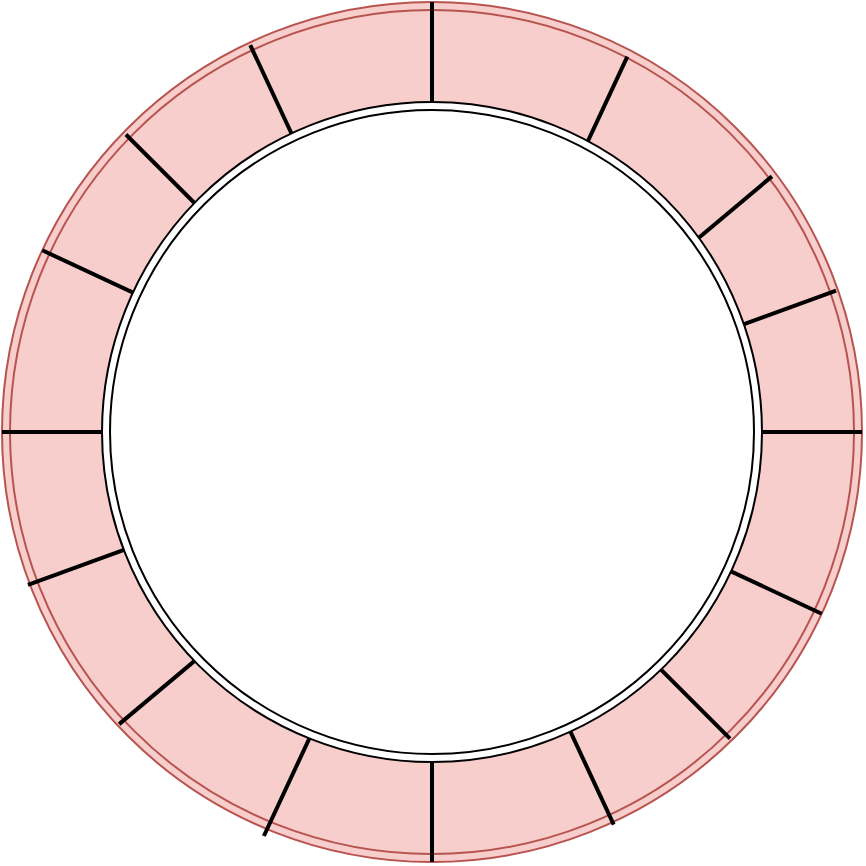 <mxfile version="18.0.1" type="github">
  <diagram id="tieOPCObs2kzdOx40AgM" name="第 1 页">
    <mxGraphModel dx="946" dy="558" grid="1" gridSize="10" guides="1" tooltips="1" connect="1" arrows="1" fold="1" page="1" pageScale="1" pageWidth="827" pageHeight="1169" math="0" shadow="0">
      <root>
        <mxCell id="0" />
        <mxCell id="1" parent="0" />
        <mxCell id="F6UNvPFck6a7faqFAtsi-1" value="" style="ellipse;shape=doubleEllipse;whiteSpace=wrap;html=1;aspect=fixed;fillColor=#f8cecc;strokeColor=#b85450;" vertex="1" parent="1">
          <mxGeometry x="270" y="50" width="430" height="430" as="geometry" />
        </mxCell>
        <mxCell id="F6UNvPFck6a7faqFAtsi-13" value="" style="line;strokeWidth=2;direction=south;html=1;rotation=50;" vertex="1" parent="1">
          <mxGeometry x="486.79" y="61.08" width="10" height="426.07" as="geometry" />
        </mxCell>
        <mxCell id="F6UNvPFck6a7faqFAtsi-14" value="" style="line;strokeWidth=2;direction=south;html=1;" vertex="1" parent="1">
          <mxGeometry x="480" y="50" width="10" height="430" as="geometry" />
        </mxCell>
        <mxCell id="F6UNvPFck6a7faqFAtsi-19" value="" style="line;strokeWidth=2;direction=south;html=1;rotation=90;" vertex="1" parent="1">
          <mxGeometry x="480" y="50" width="10" height="430" as="geometry" />
        </mxCell>
        <mxCell id="F6UNvPFck6a7faqFAtsi-16" value="" style="line;strokeWidth=2;direction=south;html=1;rotation=-25;" vertex="1" parent="1">
          <mxGeometry x="480" y="51.42" width="10" height="430" as="geometry" />
        </mxCell>
        <mxCell id="F6UNvPFck6a7faqFAtsi-17" value="" style="line;strokeWidth=2;direction=south;html=1;rotation=25;" vertex="1" parent="1">
          <mxGeometry x="486.79" y="57.15" width="10" height="430" as="geometry" />
        </mxCell>
        <mxCell id="F6UNvPFck6a7faqFAtsi-18" value="" style="line;strokeWidth=2;direction=south;html=1;rotation=-45;" vertex="1" parent="1">
          <mxGeometry x="477.98" y="53.68" width="10" height="427.15" as="geometry" />
        </mxCell>
        <mxCell id="F6UNvPFck6a7faqFAtsi-20" value="" style="line;strokeWidth=2;direction=south;html=1;rotation=70;" vertex="1" parent="1">
          <mxGeometry x="480" y="52.85" width="10" height="430" as="geometry" />
        </mxCell>
        <mxCell id="F6UNvPFck6a7faqFAtsi-21" value="" style="line;strokeWidth=2;direction=south;html=1;rotation=-65;" vertex="1" parent="1">
          <mxGeometry x="480" y="50.0" width="10" height="430" as="geometry" />
        </mxCell>
        <mxCell id="F6UNvPFck6a7faqFAtsi-2" value="" style="ellipse;shape=doubleEllipse;whiteSpace=wrap;html=1;aspect=fixed;" vertex="1" parent="1">
          <mxGeometry x="320" y="100" width="330" height="330" as="geometry" />
        </mxCell>
      </root>
    </mxGraphModel>
  </diagram>
</mxfile>
